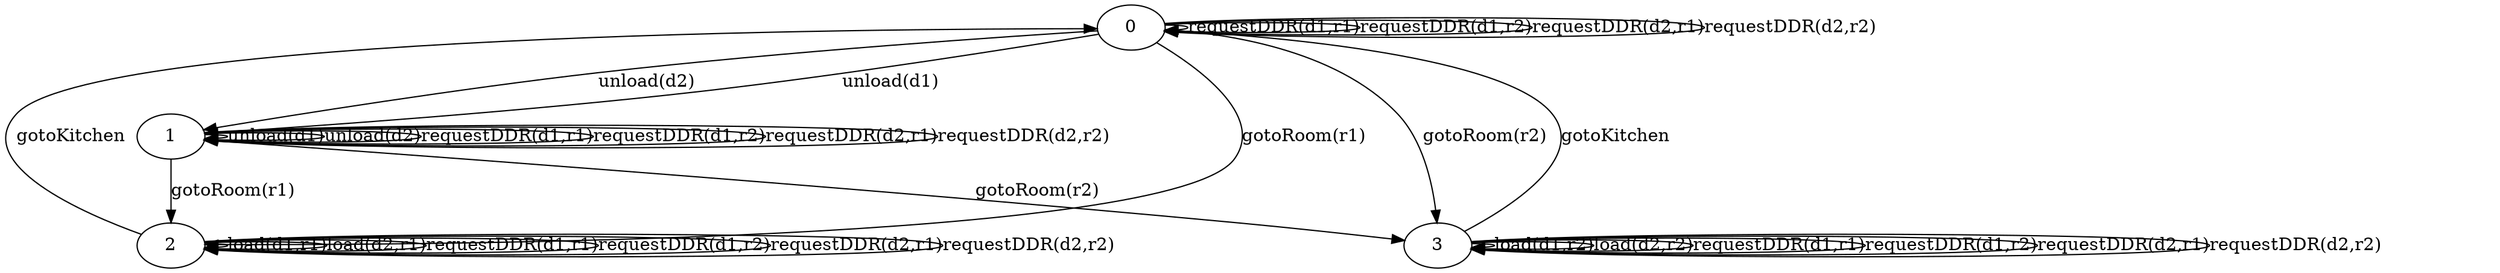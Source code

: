 digraph G {
	0;
	1;
	2;
	3;
	0 -> 1 [label="unload(d1)"];
	0 -> 1 [label="unload(d2)"];
	0 -> 2 [label="gotoRoom(r1)"];
	0 -> 3 [label="gotoRoom(r2)"];
	0 -> 0 [label="requestDDR(d1,r1)"];
	0 -> 0 [label="requestDDR(d1,r2)"];
	0 -> 0 [label="requestDDR(d2,r1)"];
	0 -> 0 [label="requestDDR(d2,r2)"];
	1 -> 1 [label="unload(d1)"];
	1 -> 1 [label="unload(d2)"];
	1 -> 2 [label="gotoRoom(r1)"];
	1 -> 3 [label="gotoRoom(r2)"];
	1 -> 1 [label="requestDDR(d1,r1)"];
	1 -> 1 [label="requestDDR(d1,r2)"];
	1 -> 1 [label="requestDDR(d2,r1)"];
	1 -> 1 [label="requestDDR(d2,r2)"];
	2 -> 2 [label="load(d1,r1)"];
	2 -> 2 [label="load(d2,r1)"];
	2 -> 0 [label="gotoKitchen"];
	2 -> 2 [label="requestDDR(d1,r1)"];
	2 -> 2 [label="requestDDR(d1,r2)"];
	2 -> 2 [label="requestDDR(d2,r1)"];
	2 -> 2 [label="requestDDR(d2,r2)"];
	3 -> 3 [label="load(d1,r2)"];
	3 -> 3 [label="load(d2,r2)"];
	3 -> 0 [label="gotoKitchen"];
	3 -> 3 [label="requestDDR(d1,r1)"];
	3 -> 3 [label="requestDDR(d1,r2)"];
	3 -> 3 [label="requestDDR(d2,r1)"];
	3 -> 3 [label="requestDDR(d2,r2)"];
}
